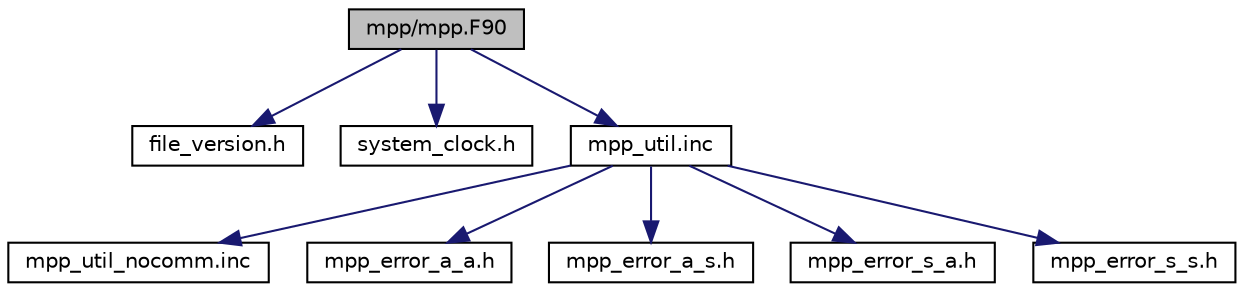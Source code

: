 digraph "mpp/mpp.F90"
{
 // INTERACTIVE_SVG=YES
 // LATEX_PDF_SIZE
  edge [fontname="Helvetica",fontsize="10",labelfontname="Helvetica",labelfontsize="10"];
  node [fontname="Helvetica",fontsize="10",shape=record];
  Node1 [label="mpp/mpp.F90",height=0.2,width=0.4,color="black", fillcolor="grey75", style="filled", fontcolor="black",tooltip="File for mpp_mod."];
  Node1 -> Node2 [color="midnightblue",fontsize="10",style="solid",fontname="Helvetica"];
  Node2 [label="file_version.h",height=0.2,width=0.4,color="black", fillcolor="white", style="filled",URL="$file__version_8h_source.html",tooltip=" "];
  Node1 -> Node3 [color="midnightblue",fontsize="10",style="solid",fontname="Helvetica"];
  Node3 [label="system_clock.h",height=0.2,width=0.4,color="black", fillcolor="white", style="filled",URL="$system__clock_8h.html",tooltip=" "];
  Node1 -> Node4 [color="midnightblue",fontsize="10",style="solid",fontname="Helvetica"];
  Node4 [label="mpp_util.inc",height=0.2,width=0.4,color="black", fillcolor="white", style="filled",URL="$mpp__util_8inc.html",tooltip="General utility functions for use in mpp_mod."];
  Node4 -> Node5 [color="midnightblue",fontsize="10",style="solid",fontname="Helvetica"];
  Node5 [label="mpp_util_nocomm.inc",height=0.2,width=0.4,color="black", fillcolor="white", style="filled",URL="$mpp__util__nocomm_8inc.html",tooltip="Utility routines for parallelization, non-mpi version."];
  Node4 -> Node6 [color="midnightblue",fontsize="10",style="solid",fontname="Helvetica"];
  Node6 [label="mpp_error_a_a.h",height=0.2,width=0.4,color="black", fillcolor="white", style="filled",URL="$mpp__error__a__a_8h_source.html",tooltip=" "];
  Node4 -> Node7 [color="midnightblue",fontsize="10",style="solid",fontname="Helvetica"];
  Node7 [label="mpp_error_a_s.h",height=0.2,width=0.4,color="black", fillcolor="white", style="filled",URL="$mpp__error__a__s_8h_source.html",tooltip=" "];
  Node4 -> Node8 [color="midnightblue",fontsize="10",style="solid",fontname="Helvetica"];
  Node8 [label="mpp_error_s_a.h",height=0.2,width=0.4,color="black", fillcolor="white", style="filled",URL="$mpp__error__s__a_8h_source.html",tooltip=" "];
  Node4 -> Node9 [color="midnightblue",fontsize="10",style="solid",fontname="Helvetica"];
  Node9 [label="mpp_error_s_s.h",height=0.2,width=0.4,color="black", fillcolor="white", style="filled",URL="$mpp__error__s__s_8h_source.html",tooltip=" "];
}
